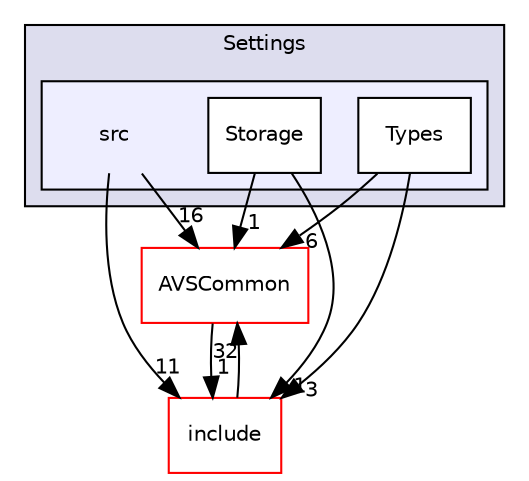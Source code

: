 digraph "/workplace/avs-device-sdk/Settings/src" {
  compound=true
  node [ fontsize="10", fontname="Helvetica"];
  edge [ labelfontsize="10", labelfontname="Helvetica"];
  subgraph clusterdir_8ae0dd75af039a94f4269584fb8eef13 {
    graph [ bgcolor="#ddddee", pencolor="black", label="Settings" fontname="Helvetica", fontsize="10", URL="dir_8ae0dd75af039a94f4269584fb8eef13.html"]
  subgraph clusterdir_c49c26511ee82c0add2fa791a3e96bc7 {
    graph [ bgcolor="#eeeeff", pencolor="black", label="" URL="dir_c49c26511ee82c0add2fa791a3e96bc7.html"];
    dir_c49c26511ee82c0add2fa791a3e96bc7 [shape=plaintext label="src"];
    dir_c9f8835348d6352390caeb3178a329af [shape=box label="Storage" color="black" fillcolor="white" style="filled" URL="dir_c9f8835348d6352390caeb3178a329af.html"];
    dir_6575bff52023de719e0b4139eb160325 [shape=box label="Types" color="black" fillcolor="white" style="filled" URL="dir_6575bff52023de719e0b4139eb160325.html"];
  }
  }
  dir_13e65effb2bde530b17b3d5eefcd0266 [shape=box label="AVSCommon" fillcolor="white" style="filled" color="red" URL="dir_13e65effb2bde530b17b3d5eefcd0266.html"];
  dir_432cbbb5245314b613ff1e5a0d6316fd [shape=box label="include" fillcolor="white" style="filled" color="red" URL="dir_432cbbb5245314b613ff1e5a0d6316fd.html"];
  dir_c49c26511ee82c0add2fa791a3e96bc7->dir_13e65effb2bde530b17b3d5eefcd0266 [headlabel="16", labeldistance=1.5 headhref="dir_000593_000017.html"];
  dir_c49c26511ee82c0add2fa791a3e96bc7->dir_432cbbb5245314b613ff1e5a0d6316fd [headlabel="11", labeldistance=1.5 headhref="dir_000593_000589.html"];
  dir_13e65effb2bde530b17b3d5eefcd0266->dir_432cbbb5245314b613ff1e5a0d6316fd [headlabel="1", labeldistance=1.5 headhref="dir_000017_000589.html"];
  dir_432cbbb5245314b613ff1e5a0d6316fd->dir_13e65effb2bde530b17b3d5eefcd0266 [headlabel="32", labeldistance=1.5 headhref="dir_000589_000017.html"];
  dir_c9f8835348d6352390caeb3178a329af->dir_13e65effb2bde530b17b3d5eefcd0266 [headlabel="1", labeldistance=1.5 headhref="dir_000594_000017.html"];
  dir_c9f8835348d6352390caeb3178a329af->dir_432cbbb5245314b613ff1e5a0d6316fd [headlabel="1", labeldistance=1.5 headhref="dir_000594_000589.html"];
  dir_6575bff52023de719e0b4139eb160325->dir_13e65effb2bde530b17b3d5eefcd0266 [headlabel="6", labeldistance=1.5 headhref="dir_000595_000017.html"];
  dir_6575bff52023de719e0b4139eb160325->dir_432cbbb5245314b613ff1e5a0d6316fd [headlabel="3", labeldistance=1.5 headhref="dir_000595_000589.html"];
}
